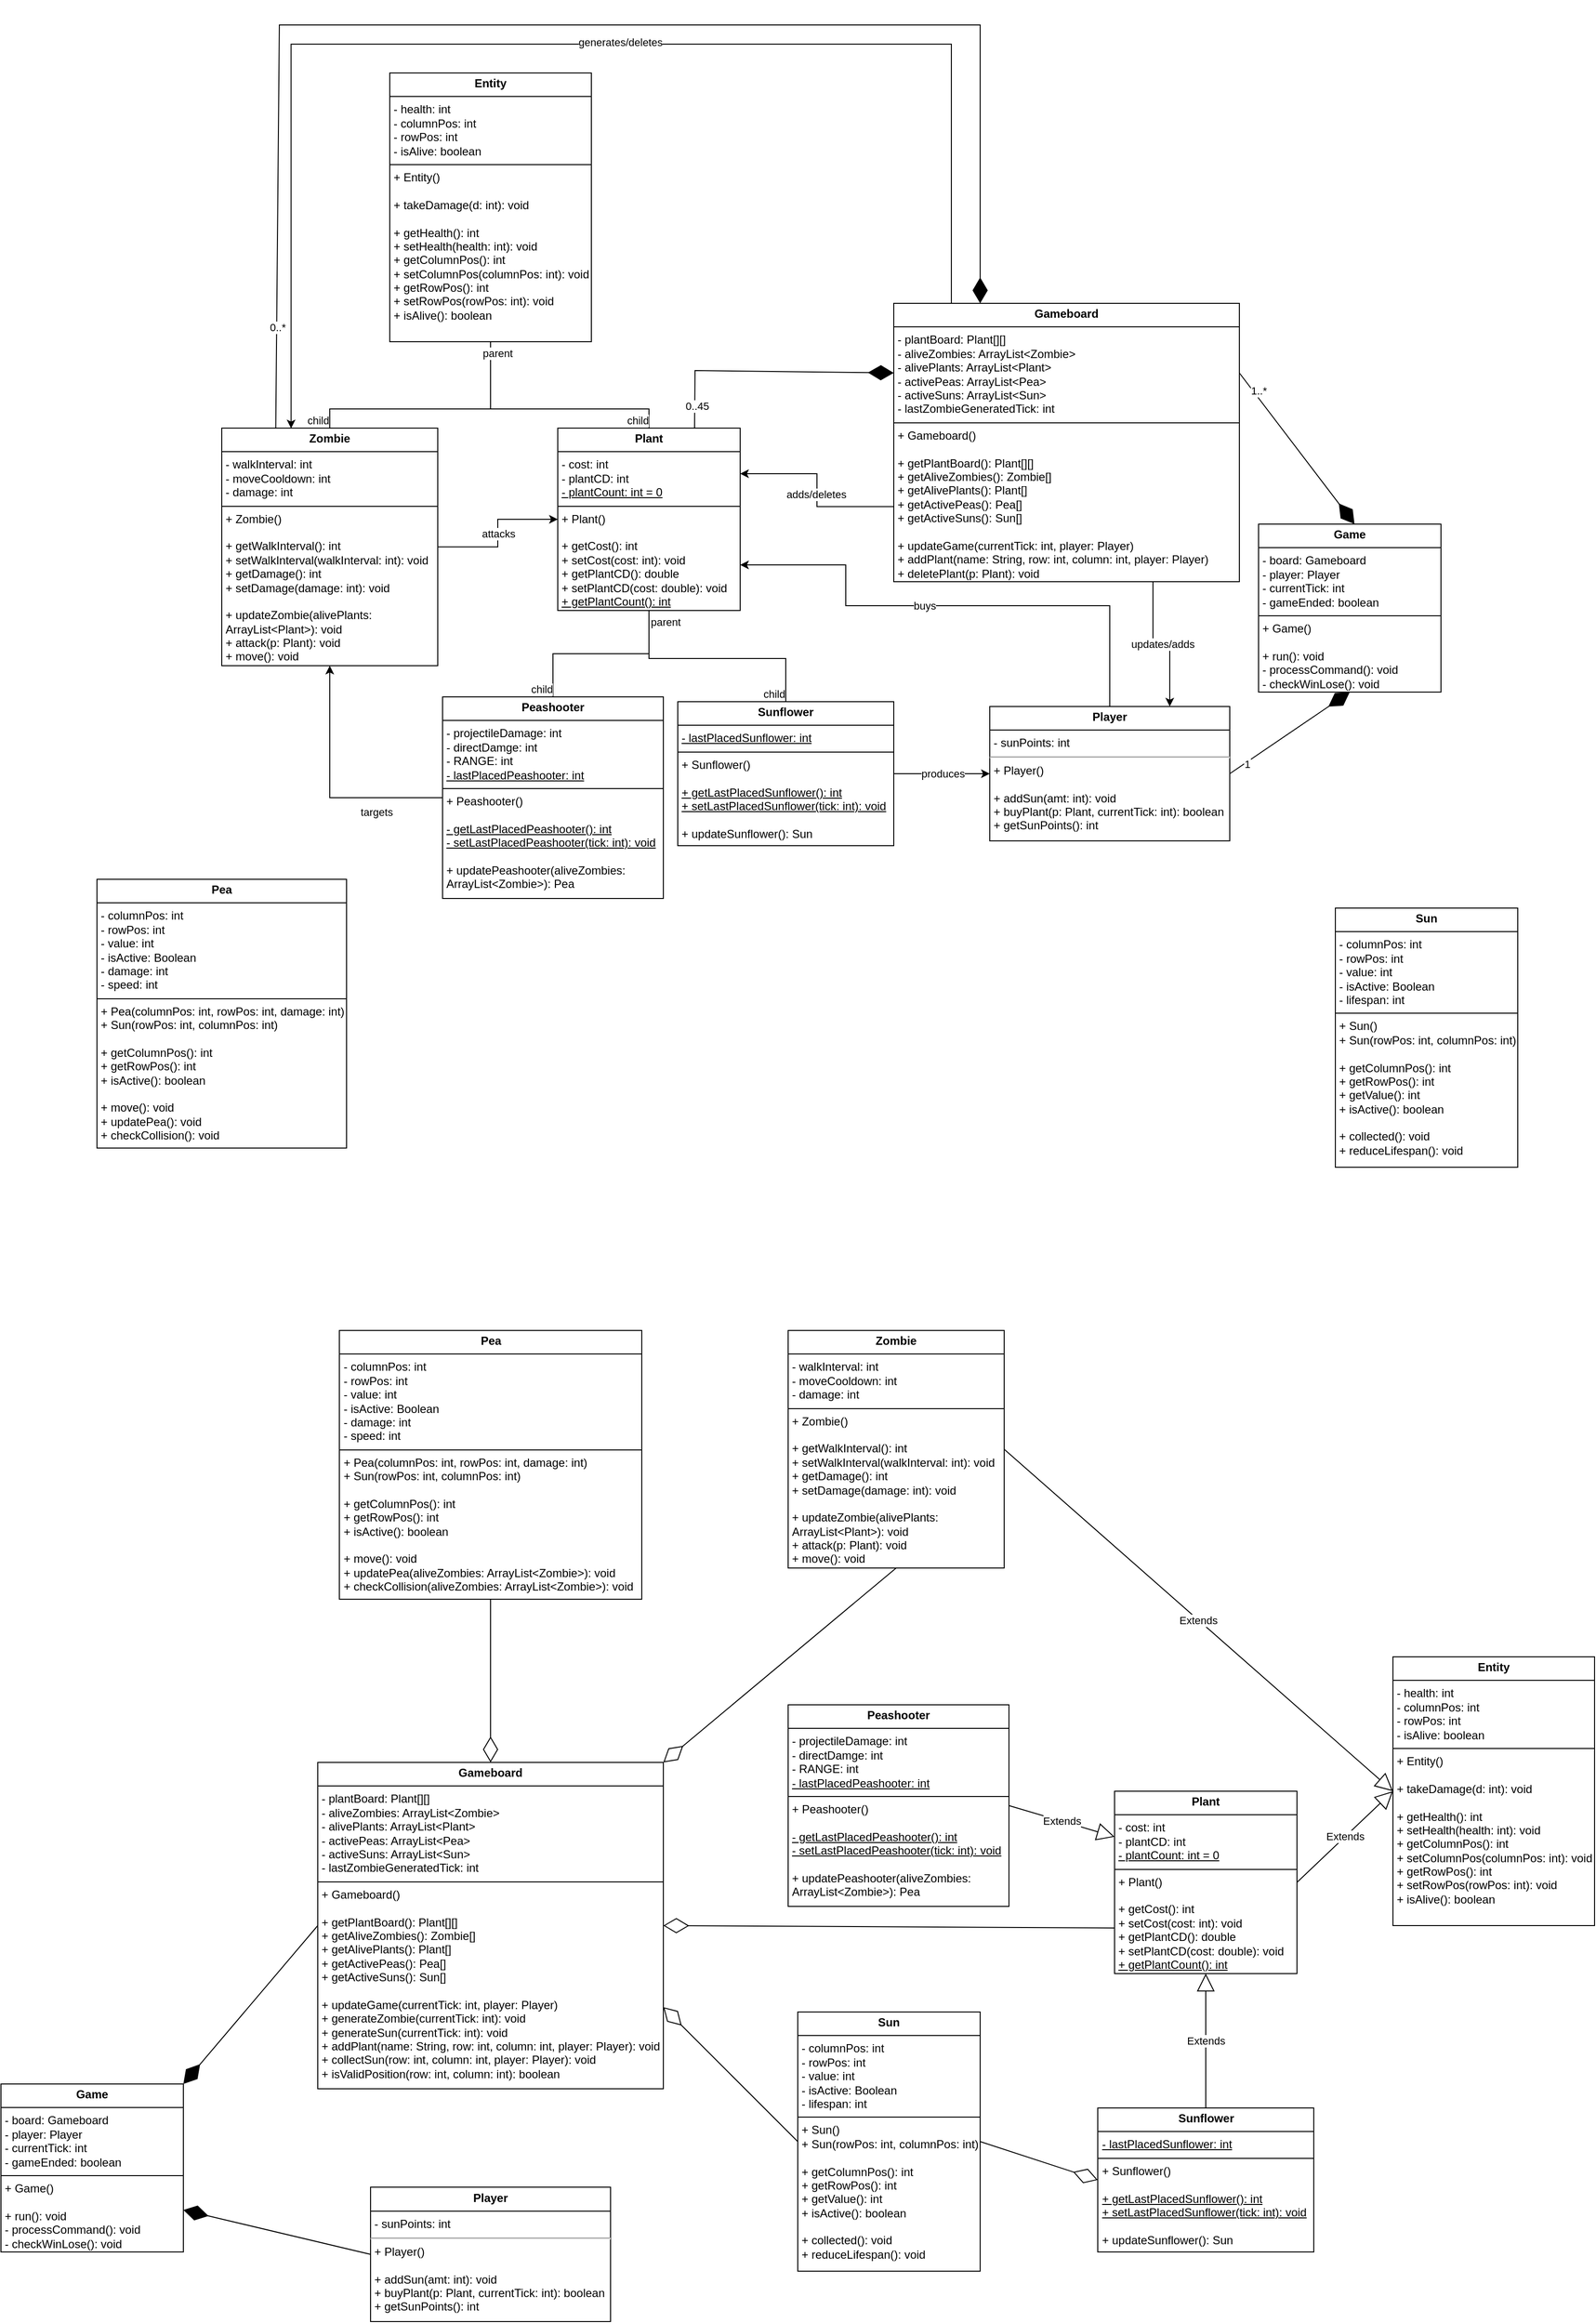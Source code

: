 <mxfile version="27.1.6">
  <diagram name="Page-1" id="AuNc6BZO7mdUp554OBDK">
    <mxGraphModel dx="2182" dy="1209" grid="1" gridSize="10" guides="1" tooltips="1" connect="1" arrows="1" fold="1" page="1" pageScale="1" pageWidth="850" pageHeight="1100" math="0" shadow="0">
      <root>
        <mxCell id="0" />
        <mxCell id="1" parent="0" />
        <mxCell id="_mTOTLMzt6c6n2JIkeBS-13" style="edgeStyle=orthogonalEdgeStyle;rounded=0;orthogonalLoop=1;jettySize=auto;html=1;" parent="1" source="D2L2RN3ftPsfoAhuBLj_-5" target="D2L2RN3ftPsfoAhuBLj_-6" edge="1">
          <mxGeometry relative="1" as="geometry" />
        </mxCell>
        <mxCell id="_mTOTLMzt6c6n2JIkeBS-14" value="attacks" style="edgeLabel;html=1;align=center;verticalAlign=middle;resizable=0;points=[];" parent="_mTOTLMzt6c6n2JIkeBS-13" vertex="1" connectable="0">
          <mxGeometry x="-0.001" relative="1" as="geometry">
            <mxPoint as="offset" />
          </mxGeometry>
        </mxCell>
        <mxCell id="D2L2RN3ftPsfoAhuBLj_-5" value="&lt;p style=&quot;margin:0px;margin-top:4px;text-align:center;&quot;&gt;&lt;b&gt;Zombie&lt;/b&gt;&lt;/p&gt;&lt;hr size=&quot;1&quot; style=&quot;border-style:solid;&quot;&gt;&lt;p style=&quot;margin:0px;margin-left:4px;&quot;&gt;- walkInterval: int&lt;/p&gt;&lt;p style=&quot;margin:0px;margin-left:4px;&quot;&gt;- moveCooldown: int&lt;/p&gt;&lt;p style=&quot;margin:0px;margin-left:4px;&quot;&gt;- damage: int&lt;/p&gt;&lt;hr size=&quot;1&quot; style=&quot;border-style:solid;&quot;&gt;&lt;p style=&quot;margin:0px;margin-left:4px;&quot;&gt;+ Zombie()&lt;/p&gt;&lt;p style=&quot;margin:0px;margin-left:4px;&quot;&gt;&lt;br&gt;&lt;/p&gt;&lt;p style=&quot;margin:0px;margin-left:4px;&quot;&gt;+ getWalkInterval(): int&lt;/p&gt;&lt;p style=&quot;margin:0px;margin-left:4px;&quot;&gt;+ setWalkInterval(walkInterval: int): void&lt;/p&gt;&lt;p style=&quot;margin: 0px 0px 0px 4px;&quot;&gt;+ getDamage(): int&lt;/p&gt;&lt;p style=&quot;margin: 0px 0px 0px 4px;&quot;&gt;+ setDamage(damage: int): void&lt;/p&gt;&lt;p style=&quot;margin: 0px 0px 0px 4px;&quot;&gt;&lt;br&gt;&lt;/p&gt;&lt;p style=&quot;margin: 0px 0px 0px 4px;&quot;&gt;+ updateZombie(alivePlants: ArrayList&amp;lt;Plant&amp;gt;): void&lt;/p&gt;&lt;p style=&quot;margin: 0px 0px 0px 4px;&quot;&gt;+ attack(p: Plant): void&lt;/p&gt;&lt;p style=&quot;margin: 0px 0px 0px 4px;&quot;&gt;+ move(): void&lt;/p&gt;" style="verticalAlign=top;align=left;overflow=fill;html=1;whiteSpace=wrap;" parent="1" vertex="1">
          <mxGeometry x="240" y="500" width="225" height="247.5" as="geometry" />
        </mxCell>
        <mxCell id="D2L2RN3ftPsfoAhuBLj_-6" value="&lt;p style=&quot;margin:0px;margin-top:4px;text-align:center;&quot;&gt;&lt;b&gt;Plant&lt;/b&gt;&lt;/p&gt;&lt;hr size=&quot;1&quot; style=&quot;border-style:solid;&quot;&gt;&lt;p style=&quot;margin:0px;margin-left:4px;&quot;&gt;- cost: int&lt;/p&gt;&lt;p style=&quot;margin:0px;margin-left:4px;&quot;&gt;- plantCD: int&lt;/p&gt;&lt;p style=&quot;margin:0px;margin-left:4px;&quot;&gt;&lt;u&gt;- plantCount: int = 0&lt;/u&gt;&lt;/p&gt;&lt;hr size=&quot;1&quot; style=&quot;border-style:solid;&quot;&gt;&lt;p style=&quot;margin:0px;margin-left:4px;&quot;&gt;+ Plant()&lt;/p&gt;&lt;p style=&quot;margin:0px;margin-left:4px;&quot;&gt;&lt;br&gt;&lt;/p&gt;&lt;p style=&quot;margin:0px;margin-left:4px;&quot;&gt;+ getCost(): int&lt;/p&gt;&lt;p style=&quot;margin:0px;margin-left:4px;&quot;&gt;+ setCost(cost: int): void&lt;/p&gt;&lt;p style=&quot;margin: 0px 0px 0px 4px;&quot;&gt;+ getPlantCD(): double&lt;/p&gt;&lt;p style=&quot;margin: 0px 0px 0px 4px;&quot;&gt;+ setPlantCD(cost: double): void&lt;/p&gt;&lt;p style=&quot;margin: 0px 0px 0px 4px;&quot;&gt;&lt;u&gt;+ getPlantCount(): int&lt;/u&gt;&lt;/p&gt;" style="verticalAlign=top;align=left;overflow=fill;html=1;whiteSpace=wrap;" parent="1" vertex="1">
          <mxGeometry x="590" y="500" width="190" height="190" as="geometry" />
        </mxCell>
        <mxCell id="_mTOTLMzt6c6n2JIkeBS-1" style="edgeStyle=orthogonalEdgeStyle;rounded=0;orthogonalLoop=1;jettySize=auto;html=1;" parent="1" source="D2L2RN3ftPsfoAhuBLj_-7" target="D2L2RN3ftPsfoAhuBLj_-12" edge="1">
          <mxGeometry relative="1" as="geometry" />
        </mxCell>
        <mxCell id="_mTOTLMzt6c6n2JIkeBS-2" value="produces" style="edgeLabel;html=1;align=center;verticalAlign=middle;resizable=0;points=[];" parent="_mTOTLMzt6c6n2JIkeBS-1" vertex="1" connectable="0">
          <mxGeometry x="0.008" y="2" relative="1" as="geometry">
            <mxPoint y="2" as="offset" />
          </mxGeometry>
        </mxCell>
        <mxCell id="D2L2RN3ftPsfoAhuBLj_-7" value="&lt;p style=&quot;margin:0px;margin-top:4px;text-align:center;&quot;&gt;&lt;b&gt;Sunflower&lt;/b&gt;&lt;/p&gt;&lt;hr size=&quot;1&quot; style=&quot;border-style:solid;&quot;&gt;&lt;p style=&quot;margin:0px;margin-left:4px;&quot;&gt;&lt;u style=&quot;background-color: transparent; color: light-dark(rgb(0, 0, 0), rgb(255, 255, 255));&quot;&gt;- lastPlacedSunflower: int&lt;/u&gt;&lt;/p&gt;&lt;hr size=&quot;1&quot; style=&quot;border-style:solid;&quot;&gt;&lt;p style=&quot;margin:0px;margin-left:4px;&quot;&gt;+ Sunflower()&lt;/p&gt;&lt;p style=&quot;margin:0px;margin-left:4px;&quot;&gt;&lt;br&gt;&lt;/p&gt;&lt;p style=&quot;margin:0px;margin-left:4px;&quot;&gt;&lt;u&gt;+ getLastPlacedSunflower(): int&lt;/u&gt;&lt;/p&gt;&lt;p style=&quot;margin:0px;margin-left:4px;&quot;&gt;&lt;u&gt;+ setLastPlacedSunflower(tick: int): void&lt;/u&gt;&lt;/p&gt;&lt;p style=&quot;margin:0px;margin-left:4px;&quot;&gt;&lt;br&gt;&lt;/p&gt;&lt;p style=&quot;margin:0px;margin-left:4px;&quot;&gt;+ updateSunflower(): Sun&lt;/p&gt;&lt;p style=&quot;margin:0px;margin-left:4px;&quot;&gt;&lt;br&gt;&lt;/p&gt;&lt;p style=&quot;margin:0px;margin-left:4px;&quot;&gt;&lt;br&gt;&lt;/p&gt;" style="verticalAlign=top;align=left;overflow=fill;html=1;whiteSpace=wrap;" parent="1" vertex="1">
          <mxGeometry x="715" y="785" width="225" height="150" as="geometry" />
        </mxCell>
        <mxCell id="D2L2RN3ftPsfoAhuBLj_-8" value="&lt;p style=&quot;margin:0px;margin-top:4px;text-align:center;&quot;&gt;&lt;b&gt;Entity&lt;/b&gt;&lt;/p&gt;&lt;hr size=&quot;1&quot; style=&quot;border-style:solid;&quot;&gt;&lt;p style=&quot;margin:0px;margin-left:4px;&quot;&gt;- health: int&lt;/p&gt;&lt;p style=&quot;margin:0px;margin-left:4px;&quot;&gt;- columnPos: int&lt;/p&gt;&lt;p style=&quot;margin:0px;margin-left:4px;&quot;&gt;- rowPos: int&lt;/p&gt;&lt;p style=&quot;margin:0px;margin-left:4px;&quot;&gt;- isAlive: boolean&lt;/p&gt;&lt;hr size=&quot;1&quot; style=&quot;border-style:solid;&quot;&gt;&lt;p style=&quot;margin:0px;margin-left:4px;&quot;&gt;+ Entity()&lt;/p&gt;&lt;p style=&quot;margin:0px;margin-left:4px;&quot;&gt;&lt;br&gt;&lt;/p&gt;&lt;p style=&quot;margin:0px;margin-left:4px;&quot;&gt;+ takeDamage(d: int): void&lt;/p&gt;&lt;p style=&quot;margin:0px;margin-left:4px;&quot;&gt;&lt;br&gt;&lt;/p&gt;&lt;p style=&quot;margin:0px;margin-left:4px;&quot;&gt;+ getHealth(): int&lt;/p&gt;&lt;p style=&quot;margin:0px;margin-left:4px;&quot;&gt;+ setHealth(health: int): void&lt;/p&gt;&lt;p style=&quot;margin: 0px 0px 0px 4px;&quot;&gt;+ getColumnPos(): int&lt;/p&gt;&lt;p style=&quot;margin: 0px 0px 0px 4px;&quot;&gt;+ setColumnPos(columnPos: int): void&lt;/p&gt;&lt;p style=&quot;margin: 0px 0px 0px 4px;&quot;&gt;+ getRowPos(): int&lt;/p&gt;&lt;p style=&quot;margin: 0px 0px 0px 4px;&quot;&gt;+ setRowPos(rowPos: int): void&lt;/p&gt;&lt;p style=&quot;margin: 0px 0px 0px 4px;&quot;&gt;+ isAlive(): boolean&lt;/p&gt;" style="verticalAlign=top;align=left;overflow=fill;html=1;whiteSpace=wrap;" parent="1" vertex="1">
          <mxGeometry x="415" y="130" width="210" height="280" as="geometry" />
        </mxCell>
        <mxCell id="D2L2RN3ftPsfoAhuBLj_-9" style="edgeStyle=orthogonalEdgeStyle;rounded=0;orthogonalLoop=1;jettySize=auto;html=1;entryX=0.5;entryY=1;entryDx=0;entryDy=0;" parent="1" source="D2L2RN3ftPsfoAhuBLj_-11" target="D2L2RN3ftPsfoAhuBLj_-5" edge="1">
          <mxGeometry relative="1" as="geometry">
            <mxPoint x="368" y="680" as="targetPoint" />
          </mxGeometry>
        </mxCell>
        <mxCell id="D2L2RN3ftPsfoAhuBLj_-10" value="targets" style="edgeLabel;html=1;align=center;verticalAlign=middle;resizable=0;points=[];" parent="D2L2RN3ftPsfoAhuBLj_-9" connectable="0" vertex="1">
          <mxGeometry x="-0.031" y="-1" relative="1" as="geometry">
            <mxPoint x="47" y="21" as="offset" />
          </mxGeometry>
        </mxCell>
        <mxCell id="D2L2RN3ftPsfoAhuBLj_-11" value="&lt;p style=&quot;margin:0px;margin-top:4px;text-align:center;&quot;&gt;&lt;b&gt;Peashooter&lt;/b&gt;&lt;/p&gt;&lt;hr size=&quot;1&quot; style=&quot;border-style:solid;&quot;&gt;&lt;p style=&quot;margin:0px;margin-left:4px;&quot;&gt;&lt;span style=&quot;background-color: transparent; color: light-dark(rgb(0, 0, 0), rgb(255, 255, 255));&quot;&gt;- projectileDamage: int&lt;/span&gt;&lt;/p&gt;&lt;p style=&quot;margin:0px;margin-left:4px;&quot;&gt;- directDamge: int&lt;/p&gt;&lt;p style=&quot;margin:0px;margin-left:4px;&quot;&gt;- RANGE: int&lt;/p&gt;&lt;p style=&quot;margin:0px;margin-left:4px;&quot;&gt;&lt;u&gt;- lastPlacedPeashooter: int&lt;/u&gt;&lt;/p&gt;&lt;hr size=&quot;1&quot; style=&quot;border-style:solid;&quot;&gt;&lt;p style=&quot;margin:0px;margin-left:4px;&quot;&gt;+ Peashooter()&lt;/p&gt;&lt;p style=&quot;margin:0px;margin-left:4px;&quot;&gt;&lt;br&gt;&lt;/p&gt;&lt;p style=&quot;margin: 0px 0px 0px 4px;&quot;&gt;&lt;span style=&quot;background-color: transparent; color: light-dark(rgb(0, 0, 0), rgb(255, 255, 255));&quot;&gt;&lt;u&gt;- getLastPlacedPeashooter(): int&lt;/u&gt;&lt;/span&gt;&lt;/p&gt;&lt;p style=&quot;margin: 0px 0px 0px 4px;&quot;&gt;&lt;u&gt;- setLastPlacedPeashooter(tick: int): void&lt;/u&gt;&lt;span style=&quot;background-color: transparent; color: light-dark(rgb(0, 0, 0), rgb(255, 255, 255));&quot;&gt;&lt;br&gt;&lt;/span&gt;&lt;/p&gt;&lt;p style=&quot;margin: 0px 0px 0px 4px;&quot;&gt;&lt;span style=&quot;background-color: transparent; color: light-dark(rgb(0, 0, 0), rgb(255, 255, 255));&quot;&gt;&lt;br&gt;&lt;/span&gt;&lt;/p&gt;&lt;p style=&quot;margin: 0px 0px 0px 4px;&quot;&gt;+ updatePeashooter(aliveZombies: ArrayList&amp;lt;Zombie&amp;gt;): Pea&lt;/p&gt;" style="verticalAlign=top;align=left;overflow=fill;html=1;whiteSpace=wrap;" parent="1" vertex="1">
          <mxGeometry x="470" y="780" width="230" height="210" as="geometry" />
        </mxCell>
        <mxCell id="_mTOTLMzt6c6n2JIkeBS-5" style="edgeStyle=orthogonalEdgeStyle;rounded=0;orthogonalLoop=1;jettySize=auto;html=1;entryX=1;entryY=0.75;entryDx=0;entryDy=0;exitX=0.5;exitY=0;exitDx=0;exitDy=0;" parent="1" source="D2L2RN3ftPsfoAhuBLj_-12" target="D2L2RN3ftPsfoAhuBLj_-6" edge="1">
          <mxGeometry relative="1" as="geometry">
            <mxPoint x="810" y="640" as="targetPoint" />
            <Array as="points">
              <mxPoint x="1165" y="685" />
              <mxPoint x="890" y="685" />
              <mxPoint x="890" y="642" />
            </Array>
          </mxGeometry>
        </mxCell>
        <mxCell id="_mTOTLMzt6c6n2JIkeBS-6" value="buys" style="edgeLabel;html=1;align=center;verticalAlign=middle;resizable=0;points=[];" parent="_mTOTLMzt6c6n2JIkeBS-5" vertex="1" connectable="0">
          <mxGeometry x="-0.152" y="-5" relative="1" as="geometry">
            <mxPoint x="-72" y="5" as="offset" />
          </mxGeometry>
        </mxCell>
        <mxCell id="D2L2RN3ftPsfoAhuBLj_-12" value="&lt;p style=&quot;margin:0px;margin-top:4px;text-align:center;&quot;&gt;&lt;b&gt;Player&lt;/b&gt;&lt;/p&gt;&lt;hr size=&quot;1&quot; style=&quot;border-style:solid;&quot;&gt;&lt;p style=&quot;margin:0px;margin-left:4px;&quot;&gt;&lt;span style=&quot;background-color: transparent; color: light-dark(rgb(0, 0, 0), rgb(255, 255, 255));&quot;&gt;- sunPoints: int&lt;/span&gt;&lt;/p&gt;&lt;hr&gt;&lt;p style=&quot;margin:0px;margin-left:4px;&quot;&gt;+ Player()&lt;/p&gt;&lt;p style=&quot;margin:0px;margin-left:4px;&quot;&gt;&lt;br&gt;&lt;/p&gt;&lt;p style=&quot;margin:0px;margin-left:4px;&quot;&gt;+ addSun(amt: int): void&lt;/p&gt;&lt;p style=&quot;margin:0px;margin-left:4px;&quot;&gt;+ buyPlant(p: Plant, currentTick: int): boolean&lt;/p&gt;&lt;p style=&quot;margin:0px;margin-left:4px;&quot;&gt;+ getSunPoints(): int&lt;/p&gt;&lt;p style=&quot;margin:0px;margin-left:4px;&quot;&gt;&lt;br&gt;&lt;/p&gt;" style="verticalAlign=top;align=left;overflow=fill;html=1;whiteSpace=wrap;" parent="1" vertex="1">
          <mxGeometry x="1040" y="790" width="250" height="140" as="geometry" />
        </mxCell>
        <mxCell id="D2L2RN3ftPsfoAhuBLj_-13" value="" style="endArrow=none;html=1;edgeStyle=orthogonalEdgeStyle;rounded=0;exitX=0.5;exitY=1;exitDx=0;exitDy=0;entryX=0.5;entryY=0;entryDx=0;entryDy=0;" parent="1" source="D2L2RN3ftPsfoAhuBLj_-8" target="D2L2RN3ftPsfoAhuBLj_-6" edge="1">
          <mxGeometry relative="1" as="geometry">
            <mxPoint x="555" y="484.5" as="sourcePoint" />
            <mxPoint x="715" y="484.5" as="targetPoint" />
            <Array as="points">
              <mxPoint x="520" y="480" />
              <mxPoint x="685" y="480" />
            </Array>
          </mxGeometry>
        </mxCell>
        <mxCell id="D2L2RN3ftPsfoAhuBLj_-15" value="child" style="edgeLabel;resizable=0;html=1;align=right;verticalAlign=bottom;" parent="D2L2RN3ftPsfoAhuBLj_-13" connectable="0" vertex="1">
          <mxGeometry x="1" relative="1" as="geometry" />
        </mxCell>
        <mxCell id="D2L2RN3ftPsfoAhuBLj_-16" value="" style="endArrow=none;html=1;edgeStyle=orthogonalEdgeStyle;rounded=0;exitX=0.5;exitY=1;exitDx=0;exitDy=0;entryX=0.5;entryY=0;entryDx=0;entryDy=0;" parent="1" source="D2L2RN3ftPsfoAhuBLj_-8" target="D2L2RN3ftPsfoAhuBLj_-5" edge="1">
          <mxGeometry relative="1" as="geometry">
            <mxPoint x="520" y="470" as="sourcePoint" />
            <mxPoint x="683" y="560" as="targetPoint" />
            <Array as="points">
              <mxPoint x="520" y="480" />
              <mxPoint x="352" y="480" />
            </Array>
          </mxGeometry>
        </mxCell>
        <mxCell id="D2L2RN3ftPsfoAhuBLj_-17" value="parent" style="edgeLabel;resizable=0;html=1;align=left;verticalAlign=bottom;" parent="D2L2RN3ftPsfoAhuBLj_-16" connectable="0" vertex="1">
          <mxGeometry x="-1" relative="1" as="geometry">
            <mxPoint x="-10" y="20" as="offset" />
          </mxGeometry>
        </mxCell>
        <mxCell id="D2L2RN3ftPsfoAhuBLj_-18" value="child" style="edgeLabel;resizable=0;html=1;align=right;verticalAlign=bottom;" parent="D2L2RN3ftPsfoAhuBLj_-16" connectable="0" vertex="1">
          <mxGeometry x="1" relative="1" as="geometry" />
        </mxCell>
        <mxCell id="D2L2RN3ftPsfoAhuBLj_-19" value="" style="endArrow=none;html=1;edgeStyle=orthogonalEdgeStyle;rounded=0;exitX=0.5;exitY=1;exitDx=0;exitDy=0;entryX=0.5;entryY=0;entryDx=0;entryDy=0;" parent="1" source="D2L2RN3ftPsfoAhuBLj_-6" target="D2L2RN3ftPsfoAhuBLj_-11" edge="1">
          <mxGeometry relative="1" as="geometry">
            <mxPoint x="652" y="660" as="sourcePoint" />
            <mxPoint x="510" y="750" as="targetPoint" />
          </mxGeometry>
        </mxCell>
        <mxCell id="D2L2RN3ftPsfoAhuBLj_-20" value="parent" style="edgeLabel;resizable=0;html=1;align=left;verticalAlign=bottom;" parent="D2L2RN3ftPsfoAhuBLj_-19" connectable="0" vertex="1">
          <mxGeometry x="-1" relative="1" as="geometry">
            <mxPoint y="20" as="offset" />
          </mxGeometry>
        </mxCell>
        <mxCell id="D2L2RN3ftPsfoAhuBLj_-21" value="child" style="edgeLabel;resizable=0;html=1;align=right;verticalAlign=bottom;" parent="D2L2RN3ftPsfoAhuBLj_-19" connectable="0" vertex="1">
          <mxGeometry x="1" relative="1" as="geometry" />
        </mxCell>
        <mxCell id="D2L2RN3ftPsfoAhuBLj_-22" value="" style="endArrow=none;html=1;edgeStyle=orthogonalEdgeStyle;rounded=0;exitX=0.5;exitY=1;exitDx=0;exitDy=0;entryX=0.5;entryY=0;entryDx=0;entryDy=0;" parent="1" source="D2L2RN3ftPsfoAhuBLj_-6" target="D2L2RN3ftPsfoAhuBLj_-7" edge="1">
          <mxGeometry relative="1" as="geometry">
            <mxPoint x="683" y="670" as="sourcePoint" />
            <mxPoint x="563" y="720" as="targetPoint" />
            <Array as="points">
              <mxPoint x="685" y="740" />
              <mxPoint x="828" y="740" />
            </Array>
          </mxGeometry>
        </mxCell>
        <mxCell id="D2L2RN3ftPsfoAhuBLj_-24" value="child" style="edgeLabel;resizable=0;html=1;align=right;verticalAlign=bottom;" parent="D2L2RN3ftPsfoAhuBLj_-22" connectable="0" vertex="1">
          <mxGeometry x="1" relative="1" as="geometry" />
        </mxCell>
        <mxCell id="skNhSacbo6ENuIaF4UDm-2" style="edgeStyle=orthogonalEdgeStyle;rounded=0;orthogonalLoop=1;jettySize=auto;html=1;entryX=1;entryY=0.25;entryDx=0;entryDy=0;exitX=-0.001;exitY=0.73;exitDx=0;exitDy=0;exitPerimeter=0;" parent="1" source="D2L2RN3ftPsfoAhuBLj_-25" target="D2L2RN3ftPsfoAhuBLj_-6" edge="1">
          <mxGeometry relative="1" as="geometry">
            <mxPoint x="930" y="575" as="sourcePoint" />
          </mxGeometry>
        </mxCell>
        <mxCell id="skNhSacbo6ENuIaF4UDm-3" value="adds/deletes" style="edgeLabel;html=1;align=center;verticalAlign=middle;resizable=0;points=[];" parent="skNhSacbo6ENuIaF4UDm-2" vertex="1" connectable="0">
          <mxGeometry x="-0.043" y="1" relative="1" as="geometry">
            <mxPoint as="offset" />
          </mxGeometry>
        </mxCell>
        <mxCell id="67kjNoRLo6HZqBZF6Wo0-3" style="edgeStyle=orthogonalEdgeStyle;rounded=0;orthogonalLoop=1;jettySize=auto;html=1;exitX=0.75;exitY=1;exitDx=0;exitDy=0;entryX=0.75;entryY=0;entryDx=0;entryDy=0;" edge="1" parent="1" source="D2L2RN3ftPsfoAhuBLj_-25" target="D2L2RN3ftPsfoAhuBLj_-12">
          <mxGeometry relative="1" as="geometry" />
        </mxCell>
        <mxCell id="67kjNoRLo6HZqBZF6Wo0-9" value="updates/adds" style="edgeLabel;html=1;align=center;verticalAlign=middle;resizable=0;points=[];" vertex="1" connectable="0" parent="67kjNoRLo6HZqBZF6Wo0-3">
          <mxGeometry x="-0.038" y="1" relative="1" as="geometry">
            <mxPoint x="4" y="1" as="offset" />
          </mxGeometry>
        </mxCell>
        <mxCell id="D2L2RN3ftPsfoAhuBLj_-25" value="&lt;p style=&quot;margin:0px;margin-top:4px;text-align:center;&quot;&gt;&lt;b&gt;Gameboard&lt;/b&gt;&lt;/p&gt;&lt;hr size=&quot;1&quot; style=&quot;border-style:solid;&quot;&gt;&lt;p style=&quot;margin:0px;margin-left:4px;&quot;&gt;&lt;span style=&quot;background-color: transparent; color: light-dark(rgb(0, 0, 0), rgb(255, 255, 255));&quot;&gt;- plantBoard: Plant[][]&lt;/span&gt;&lt;/p&gt;&lt;p style=&quot;margin:0px;margin-left:4px;&quot;&gt;- aliveZombies: ArrayList&amp;lt;Zombie&amp;gt;&lt;/p&gt;&lt;p style=&quot;margin:0px;margin-left:4px;&quot;&gt;- alivePlants: ArrayList&amp;lt;Plant&amp;gt;&lt;/p&gt;&lt;p style=&quot;margin:0px;margin-left:4px;&quot;&gt;- activePeas: ArrayList&amp;lt;Pea&amp;gt;&lt;/p&gt;&lt;p style=&quot;margin:0px;margin-left:4px;&quot;&gt;- activeSuns: ArrayList&amp;lt;Sun&amp;gt;&lt;/p&gt;&lt;p style=&quot;margin:0px;margin-left:4px;&quot;&gt;- lastZombieGeneratedTick: int&lt;/p&gt;&lt;hr size=&quot;1&quot; style=&quot;border-style:solid;&quot;&gt;&lt;p style=&quot;margin:0px;margin-left:4px;&quot;&gt;+ Gameboard()&lt;/p&gt;&lt;p style=&quot;margin:0px;margin-left:4px;&quot;&gt;&lt;br&gt;&lt;/p&gt;&lt;p style=&quot;margin:0px;margin-left:4px;&quot;&gt;+ getPlantBoard(): Plant[][]&lt;/p&gt;&lt;p style=&quot;margin:0px;margin-left:4px;&quot;&gt;+ getAliveZombies(): Zombie[]&lt;/p&gt;&lt;p style=&quot;margin:0px;margin-left:4px;&quot;&gt;+ getAlivePlants(): Plant[]&lt;/p&gt;&lt;p style=&quot;margin:0px;margin-left:4px;&quot;&gt;+ getActivePeas(): Pea[]&lt;/p&gt;&lt;p style=&quot;margin:0px;margin-left:4px;&quot;&gt;+ getActiveSuns(): Sun[]&lt;/p&gt;&lt;p style=&quot;margin:0px;margin-left:4px;&quot;&gt;&lt;br&gt;&lt;/p&gt;&lt;p style=&quot;margin:0px;margin-left:4px;&quot;&gt;&lt;span style=&quot;white-space-collapse: preserve;&quot;&gt;+ updateGame(currentTick: int, player: Player)&lt;/span&gt;&lt;/p&gt;&lt;p style=&quot;margin:0px;margin-left:4px;&quot;&gt;&lt;span style=&quot;white-space-collapse: preserve;&quot; class=&quot;x3jgonx&quot;&gt;+ addPlant(name: String, row: int, column: int, player: Player)&lt;/span&gt;&lt;/p&gt;&lt;p style=&quot;margin:0px;margin-left:4px;&quot;&gt;&lt;span style=&quot;white-space-collapse: preserve;&quot; class=&quot;x3jgonx&quot;&gt;+ deletePlant(p: Plant): void&lt;/span&gt;&lt;/p&gt;&lt;p style=&quot;margin:0px;margin-left:4px;&quot;&gt;&lt;span style=&quot;white-space-collapse: preserve;&quot; class=&quot;x3jgonx&quot;&gt;+ isValidPosition(row: int, column: int): boolean&lt;/span&gt;&lt;/p&gt;&lt;p style=&quot;margin:0px;margin-left:4px;&quot;&gt;+ generateZombie(currentTick: int): void&lt;/p&gt;&lt;p style=&quot;margin:0px;margin-left:4px;&quot;&gt;+ deleteZombie(z: Zombie): void&lt;/p&gt;" style="verticalAlign=top;align=left;overflow=fill;html=1;whiteSpace=wrap;" parent="1" vertex="1">
          <mxGeometry x="940" y="370" width="360" height="290" as="geometry" />
        </mxCell>
        <mxCell id="_mTOTLMzt6c6n2JIkeBS-7" value="" style="endArrow=diamondThin;endFill=1;endSize=24;html=1;rounded=0;exitX=0.75;exitY=0;exitDx=0;exitDy=0;entryX=0;entryY=0.25;entryDx=0;entryDy=0;" parent="1" source="D2L2RN3ftPsfoAhuBLj_-6" target="D2L2RN3ftPsfoAhuBLj_-25" edge="1">
          <mxGeometry width="160" relative="1" as="geometry">
            <mxPoint x="750" y="470" as="sourcePoint" />
            <mxPoint x="910" y="470" as="targetPoint" />
            <Array as="points">
              <mxPoint x="733" y="440" />
            </Array>
          </mxGeometry>
        </mxCell>
        <mxCell id="_mTOTLMzt6c6n2JIkeBS-8" value="0..45" style="edgeLabel;html=1;align=center;verticalAlign=middle;resizable=0;points=[];" parent="_mTOTLMzt6c6n2JIkeBS-7" vertex="1" connectable="0">
          <mxGeometry x="-0.823" y="-2" relative="1" as="geometry">
            <mxPoint as="offset" />
          </mxGeometry>
        </mxCell>
        <mxCell id="_mTOTLMzt6c6n2JIkeBS-9" value="" style="endArrow=diamondThin;endFill=1;endSize=24;html=1;rounded=0;exitX=0.25;exitY=0;exitDx=0;exitDy=0;entryX=0.25;entryY=0;entryDx=0;entryDy=0;" parent="1" source="D2L2RN3ftPsfoAhuBLj_-5" target="D2L2RN3ftPsfoAhuBLj_-25" edge="1">
          <mxGeometry width="160" relative="1" as="geometry">
            <mxPoint x="310" y="515" as="sourcePoint" />
            <mxPoint x="525" y="428" as="targetPoint" />
            <Array as="points">
              <mxPoint x="300" y="80" />
              <mxPoint x="1030" y="80" />
            </Array>
          </mxGeometry>
        </mxCell>
        <mxCell id="_mTOTLMzt6c6n2JIkeBS-10" value="0..*" style="edgeLabel;html=1;align=center;verticalAlign=middle;resizable=0;points=[];" parent="_mTOTLMzt6c6n2JIkeBS-9" vertex="1" connectable="0">
          <mxGeometry x="-0.823" y="-2" relative="1" as="geometry">
            <mxPoint x="-2" y="22" as="offset" />
          </mxGeometry>
        </mxCell>
        <mxCell id="skNhSacbo6ENuIaF4UDm-4" style="edgeStyle=orthogonalEdgeStyle;rounded=0;orthogonalLoop=1;jettySize=auto;html=1;entryX=0.321;entryY=0.001;entryDx=0;entryDy=0;entryPerimeter=0;" parent="1" target="D2L2RN3ftPsfoAhuBLj_-5" edge="1">
          <mxGeometry relative="1" as="geometry">
            <mxPoint x="1000" y="370" as="sourcePoint" />
            <Array as="points">
              <mxPoint x="1000" y="370" />
              <mxPoint x="1000" y="100" />
              <mxPoint x="312" y="100" />
            </Array>
          </mxGeometry>
        </mxCell>
        <mxCell id="skNhSacbo6ENuIaF4UDm-5" value="generates/deletes" style="edgeLabel;html=1;align=center;verticalAlign=middle;resizable=0;points=[];" parent="skNhSacbo6ENuIaF4UDm-4" vertex="1" connectable="0">
          <mxGeometry x="-0.094" y="-2" relative="1" as="geometry">
            <mxPoint as="offset" />
          </mxGeometry>
        </mxCell>
        <mxCell id="67kjNoRLo6HZqBZF6Wo0-1" value="&lt;p style=&quot;margin:0px;margin-top:4px;text-align:center;&quot;&gt;&lt;b&gt;Sun&lt;/b&gt;&lt;/p&gt;&lt;hr size=&quot;1&quot; style=&quot;border-style:solid;&quot;&gt;&lt;p style=&quot;margin:0px;margin-left:4px;&quot;&gt;- columnPos: int&lt;/p&gt;&lt;p style=&quot;margin:0px;margin-left:4px;&quot;&gt;- rowPos: int&lt;/p&gt;&lt;p style=&quot;margin:0px;margin-left:4px;&quot;&gt;- value: int&lt;/p&gt;&lt;p style=&quot;margin:0px;margin-left:4px;&quot;&gt;- isActive: Boolean&lt;/p&gt;&lt;p style=&quot;margin:0px;margin-left:4px;&quot;&gt;- lifespan: int&lt;/p&gt;&lt;hr size=&quot;1&quot; style=&quot;border-style:solid;&quot;&gt;&lt;p style=&quot;margin:0px;margin-left:4px;&quot;&gt;+ Sun()&lt;/p&gt;&lt;p style=&quot;margin:0px;margin-left:4px;&quot;&gt;+ Sun(rowPos: int, columnPos: int)&lt;/p&gt;&lt;p style=&quot;margin:0px;margin-left:4px;&quot;&gt;&lt;br&gt;&lt;/p&gt;&lt;p style=&quot;margin:0px;margin-left:4px;&quot;&gt;+ getColumnPos(): int&lt;/p&gt;&lt;p style=&quot;margin:0px;margin-left:4px;&quot;&gt;+ getRowPos(): int&lt;/p&gt;&lt;p style=&quot;margin:0px;margin-left:4px;&quot;&gt;+ getValue(): int&lt;/p&gt;&lt;p style=&quot;margin:0px;margin-left:4px;&quot;&gt;+ isActive(): boolean&lt;/p&gt;&lt;p style=&quot;margin:0px;margin-left:4px;&quot;&gt;&lt;br&gt;&lt;/p&gt;&lt;p style=&quot;margin:0px;margin-left:4px;&quot;&gt;+ collected(): void&lt;/p&gt;&lt;p style=&quot;margin:0px;margin-left:4px;&quot;&gt;+ reduceLifespan(): void&lt;/p&gt;" style="verticalAlign=top;align=left;overflow=fill;html=1;whiteSpace=wrap;" vertex="1" parent="1">
          <mxGeometry x="1400" y="1000" width="190" height="270" as="geometry" />
        </mxCell>
        <mxCell id="67kjNoRLo6HZqBZF6Wo0-2" value="&lt;p style=&quot;margin:0px;margin-top:4px;text-align:center;&quot;&gt;&lt;b&gt;Pea&lt;/b&gt;&lt;/p&gt;&lt;hr size=&quot;1&quot; style=&quot;border-style:solid;&quot;&gt;&lt;p style=&quot;margin:0px;margin-left:4px;&quot;&gt;- columnPos: int&lt;/p&gt;&lt;p style=&quot;margin:0px;margin-left:4px;&quot;&gt;- rowPos: int&lt;/p&gt;&lt;p style=&quot;margin:0px;margin-left:4px;&quot;&gt;- value: int&lt;/p&gt;&lt;p style=&quot;margin:0px;margin-left:4px;&quot;&gt;- isActive: Boolean&lt;/p&gt;&lt;p style=&quot;margin:0px;margin-left:4px;&quot;&gt;- damage: int&lt;/p&gt;&lt;p style=&quot;margin:0px;margin-left:4px;&quot;&gt;- speed: int&lt;/p&gt;&lt;hr size=&quot;1&quot; style=&quot;border-style:solid;&quot;&gt;&lt;p style=&quot;margin:0px;margin-left:4px;&quot;&gt;+ Pea(columnPos: int, rowPos: int, damage: int)&lt;/p&gt;&lt;p style=&quot;margin:0px;margin-left:4px;&quot;&gt;+ Sun(rowPos: int, columnPos: int)&lt;/p&gt;&lt;p style=&quot;margin:0px;margin-left:4px;&quot;&gt;&lt;br&gt;&lt;/p&gt;&lt;p style=&quot;margin:0px;margin-left:4px;&quot;&gt;+ getColumnPos(): int&lt;/p&gt;&lt;p style=&quot;margin:0px;margin-left:4px;&quot;&gt;+ getRowPos(): int&lt;/p&gt;&lt;p style=&quot;margin:0px;margin-left:4px;&quot;&gt;+ isActive(): boolean&lt;/p&gt;&lt;p style=&quot;margin:0px;margin-left:4px;&quot;&gt;&lt;br&gt;&lt;/p&gt;&lt;p style=&quot;margin:0px;margin-left:4px;&quot;&gt;+ move(): void&lt;/p&gt;&lt;p style=&quot;margin:0px;margin-left:4px;&quot;&gt;+ updatePea(): void&lt;/p&gt;&lt;p style=&quot;margin:0px;margin-left:4px;&quot;&gt;+ checkCollision(): void&lt;/p&gt;" style="verticalAlign=top;align=left;overflow=fill;html=1;whiteSpace=wrap;" vertex="1" parent="1">
          <mxGeometry x="110" y="970" width="260" height="280" as="geometry" />
        </mxCell>
        <mxCell id="67kjNoRLo6HZqBZF6Wo0-4" value="&lt;p style=&quot;margin:0px;margin-top:4px;text-align:center;&quot;&gt;&lt;b&gt;Game&lt;/b&gt;&lt;/p&gt;&lt;hr size=&quot;1&quot; style=&quot;border-style:solid;&quot;&gt;&lt;p style=&quot;margin:0px;margin-left:4px;&quot;&gt;- board: Gameboard&lt;/p&gt;&lt;p style=&quot;margin:0px;margin-left:4px;&quot;&gt;- player: Player&lt;br&gt;&lt;/p&gt;&lt;p style=&quot;margin:0px;margin-left:4px;&quot;&gt;- currentTick: int&lt;/p&gt;&lt;p style=&quot;margin:0px;margin-left:4px;&quot;&gt;- gameEnded: boolean&lt;/p&gt;&lt;hr size=&quot;1&quot; style=&quot;border-style:solid;&quot;&gt;&lt;p style=&quot;margin:0px;margin-left:4px;&quot;&gt;+ Game()&lt;/p&gt;&lt;p style=&quot;margin:0px;margin-left:4px;&quot;&gt;&lt;br&gt;&lt;/p&gt;&lt;p style=&quot;margin:0px;margin-left:4px;&quot;&gt;+ run(): void&lt;/p&gt;&lt;p style=&quot;margin:0px;margin-left:4px;&quot;&gt;- processCommand(): void&lt;/p&gt;&lt;p style=&quot;margin:0px;margin-left:4px;&quot;&gt;- checkWinLose(): void&lt;/p&gt;" style="verticalAlign=top;align=left;overflow=fill;html=1;whiteSpace=wrap;" vertex="1" parent="1">
          <mxGeometry x="1320" y="600" width="190" height="175" as="geometry" />
        </mxCell>
        <mxCell id="67kjNoRLo6HZqBZF6Wo0-5" value="" style="endArrow=diamondThin;endFill=1;endSize=24;html=1;rounded=0;exitX=1;exitY=0.25;exitDx=0;exitDy=0;entryX=0.526;entryY=0;entryDx=0;entryDy=0;entryPerimeter=0;" edge="1" parent="1" source="D2L2RN3ftPsfoAhuBLj_-25" target="67kjNoRLo6HZqBZF6Wo0-4">
          <mxGeometry width="160" relative="1" as="geometry">
            <mxPoint x="1330" y="490" as="sourcePoint" />
            <mxPoint x="1490" y="490" as="targetPoint" />
          </mxGeometry>
        </mxCell>
        <mxCell id="67kjNoRLo6HZqBZF6Wo0-8" value="1..*" style="edgeLabel;html=1;align=center;verticalAlign=middle;resizable=0;points=[];" vertex="1" connectable="0" parent="67kjNoRLo6HZqBZF6Wo0-5">
          <mxGeometry x="-0.79" y="-2" relative="1" as="geometry">
            <mxPoint x="9" as="offset" />
          </mxGeometry>
        </mxCell>
        <mxCell id="67kjNoRLo6HZqBZF6Wo0-6" value="" style="endArrow=diamondThin;endFill=1;endSize=24;html=1;rounded=0;exitX=1;exitY=0.5;exitDx=0;exitDy=0;entryX=0.5;entryY=1;entryDx=0;entryDy=0;" edge="1" parent="1" source="D2L2RN3ftPsfoAhuBLj_-12" target="67kjNoRLo6HZqBZF6Wo0-4">
          <mxGeometry width="160" relative="1" as="geometry">
            <mxPoint x="1355" y="790" as="sourcePoint" />
            <mxPoint x="1475" y="950" as="targetPoint" />
          </mxGeometry>
        </mxCell>
        <mxCell id="67kjNoRLo6HZqBZF6Wo0-7" value="1" style="edgeLabel;html=1;align=center;verticalAlign=middle;resizable=0;points=[];" vertex="1" connectable="0" parent="67kjNoRLo6HZqBZF6Wo0-6">
          <mxGeometry x="-0.732" y="-1" relative="1" as="geometry">
            <mxPoint as="offset" />
          </mxGeometry>
        </mxCell>
        <mxCell id="67kjNoRLo6HZqBZF6Wo0-12" value="&lt;p style=&quot;margin:0px;margin-top:4px;text-align:center;&quot;&gt;&lt;b&gt;Zombie&lt;/b&gt;&lt;/p&gt;&lt;hr size=&quot;1&quot; style=&quot;border-style:solid;&quot;&gt;&lt;p style=&quot;margin:0px;margin-left:4px;&quot;&gt;- walkInterval: int&lt;/p&gt;&lt;p style=&quot;margin:0px;margin-left:4px;&quot;&gt;- moveCooldown: int&lt;/p&gt;&lt;p style=&quot;margin:0px;margin-left:4px;&quot;&gt;- damage: int&lt;/p&gt;&lt;hr size=&quot;1&quot; style=&quot;border-style:solid;&quot;&gt;&lt;p style=&quot;margin:0px;margin-left:4px;&quot;&gt;+ Zombie()&lt;/p&gt;&lt;p style=&quot;margin:0px;margin-left:4px;&quot;&gt;&lt;br&gt;&lt;/p&gt;&lt;p style=&quot;margin:0px;margin-left:4px;&quot;&gt;+ getWalkInterval(): int&lt;/p&gt;&lt;p style=&quot;margin:0px;margin-left:4px;&quot;&gt;+ setWalkInterval(walkInterval: int): void&lt;/p&gt;&lt;p style=&quot;margin: 0px 0px 0px 4px;&quot;&gt;+ getDamage(): int&lt;/p&gt;&lt;p style=&quot;margin: 0px 0px 0px 4px;&quot;&gt;+ setDamage(damage: int): void&lt;/p&gt;&lt;p style=&quot;margin: 0px 0px 0px 4px;&quot;&gt;&lt;br&gt;&lt;/p&gt;&lt;p style=&quot;margin: 0px 0px 0px 4px;&quot;&gt;+ updateZombie(alivePlants: ArrayList&amp;lt;Plant&amp;gt;): void&lt;/p&gt;&lt;p style=&quot;margin: 0px 0px 0px 4px;&quot;&gt;+ attack(p: Plant): void&lt;/p&gt;&lt;p style=&quot;margin: 0px 0px 0px 4px;&quot;&gt;+ move(): void&lt;/p&gt;" style="verticalAlign=top;align=left;overflow=fill;html=1;whiteSpace=wrap;" vertex="1" parent="1">
          <mxGeometry x="830" y="1440" width="225" height="247.5" as="geometry" />
        </mxCell>
        <mxCell id="67kjNoRLo6HZqBZF6Wo0-13" value="&lt;p style=&quot;margin:0px;margin-top:4px;text-align:center;&quot;&gt;&lt;b&gt;Plant&lt;/b&gt;&lt;/p&gt;&lt;hr size=&quot;1&quot; style=&quot;border-style:solid;&quot;&gt;&lt;p style=&quot;margin:0px;margin-left:4px;&quot;&gt;- cost: int&lt;/p&gt;&lt;p style=&quot;margin:0px;margin-left:4px;&quot;&gt;- plantCD: int&lt;/p&gt;&lt;p style=&quot;margin:0px;margin-left:4px;&quot;&gt;&lt;u&gt;- plantCount: int = 0&lt;/u&gt;&lt;/p&gt;&lt;hr size=&quot;1&quot; style=&quot;border-style:solid;&quot;&gt;&lt;p style=&quot;margin:0px;margin-left:4px;&quot;&gt;+ Plant()&lt;/p&gt;&lt;p style=&quot;margin:0px;margin-left:4px;&quot;&gt;&lt;br&gt;&lt;/p&gt;&lt;p style=&quot;margin:0px;margin-left:4px;&quot;&gt;+ getCost(): int&lt;/p&gt;&lt;p style=&quot;margin:0px;margin-left:4px;&quot;&gt;+ setCost(cost: int): void&lt;/p&gt;&lt;p style=&quot;margin: 0px 0px 0px 4px;&quot;&gt;+ getPlantCD(): double&lt;/p&gt;&lt;p style=&quot;margin: 0px 0px 0px 4px;&quot;&gt;+ setPlantCD(cost: double): void&lt;/p&gt;&lt;p style=&quot;margin: 0px 0px 0px 4px;&quot;&gt;&lt;u&gt;+ getPlantCount(): int&lt;/u&gt;&lt;/p&gt;" style="verticalAlign=top;align=left;overflow=fill;html=1;whiteSpace=wrap;" vertex="1" parent="1">
          <mxGeometry x="1170" y="1920" width="190" height="190" as="geometry" />
        </mxCell>
        <mxCell id="67kjNoRLo6HZqBZF6Wo0-16" value="&lt;p style=&quot;margin:0px;margin-top:4px;text-align:center;&quot;&gt;&lt;b&gt;Sunflower&lt;/b&gt;&lt;/p&gt;&lt;hr size=&quot;1&quot; style=&quot;border-style:solid;&quot;&gt;&lt;p style=&quot;margin:0px;margin-left:4px;&quot;&gt;&lt;u style=&quot;background-color: transparent; color: light-dark(rgb(0, 0, 0), rgb(255, 255, 255));&quot;&gt;- lastPlacedSunflower: int&lt;/u&gt;&lt;/p&gt;&lt;hr size=&quot;1&quot; style=&quot;border-style:solid;&quot;&gt;&lt;p style=&quot;margin:0px;margin-left:4px;&quot;&gt;+ Sunflower()&lt;/p&gt;&lt;p style=&quot;margin:0px;margin-left:4px;&quot;&gt;&lt;br&gt;&lt;/p&gt;&lt;p style=&quot;margin:0px;margin-left:4px;&quot;&gt;&lt;u&gt;+ getLastPlacedSunflower(): int&lt;/u&gt;&lt;/p&gt;&lt;p style=&quot;margin:0px;margin-left:4px;&quot;&gt;&lt;u&gt;+ setLastPlacedSunflower(tick: int): void&lt;/u&gt;&lt;/p&gt;&lt;p style=&quot;margin:0px;margin-left:4px;&quot;&gt;&lt;br&gt;&lt;/p&gt;&lt;p style=&quot;margin:0px;margin-left:4px;&quot;&gt;+ updateSunflower(): Sun&lt;/p&gt;&lt;p style=&quot;margin:0px;margin-left:4px;&quot;&gt;&lt;br&gt;&lt;/p&gt;&lt;p style=&quot;margin:0px;margin-left:4px;&quot;&gt;&lt;br&gt;&lt;/p&gt;" style="verticalAlign=top;align=left;overflow=fill;html=1;whiteSpace=wrap;" vertex="1" parent="1">
          <mxGeometry x="1152.5" y="2250" width="225" height="150" as="geometry" />
        </mxCell>
        <mxCell id="67kjNoRLo6HZqBZF6Wo0-17" value="&lt;p style=&quot;margin:0px;margin-top:4px;text-align:center;&quot;&gt;&lt;b&gt;Entity&lt;/b&gt;&lt;/p&gt;&lt;hr size=&quot;1&quot; style=&quot;border-style:solid;&quot;&gt;&lt;p style=&quot;margin:0px;margin-left:4px;&quot;&gt;- health: int&lt;/p&gt;&lt;p style=&quot;margin:0px;margin-left:4px;&quot;&gt;- columnPos: int&lt;/p&gt;&lt;p style=&quot;margin:0px;margin-left:4px;&quot;&gt;- rowPos: int&lt;/p&gt;&lt;p style=&quot;margin:0px;margin-left:4px;&quot;&gt;- isAlive: boolean&lt;/p&gt;&lt;hr size=&quot;1&quot; style=&quot;border-style:solid;&quot;&gt;&lt;p style=&quot;margin:0px;margin-left:4px;&quot;&gt;+ Entity()&lt;/p&gt;&lt;p style=&quot;margin:0px;margin-left:4px;&quot;&gt;&lt;br&gt;&lt;/p&gt;&lt;p style=&quot;margin:0px;margin-left:4px;&quot;&gt;+ takeDamage(d: int): void&lt;/p&gt;&lt;p style=&quot;margin:0px;margin-left:4px;&quot;&gt;&lt;br&gt;&lt;/p&gt;&lt;p style=&quot;margin:0px;margin-left:4px;&quot;&gt;+ getHealth(): int&lt;/p&gt;&lt;p style=&quot;margin:0px;margin-left:4px;&quot;&gt;+ setHealth(health: int): void&lt;/p&gt;&lt;p style=&quot;margin: 0px 0px 0px 4px;&quot;&gt;+ getColumnPos(): int&lt;/p&gt;&lt;p style=&quot;margin: 0px 0px 0px 4px;&quot;&gt;+ setColumnPos(columnPos: int): void&lt;/p&gt;&lt;p style=&quot;margin: 0px 0px 0px 4px;&quot;&gt;+ getRowPos(): int&lt;/p&gt;&lt;p style=&quot;margin: 0px 0px 0px 4px;&quot;&gt;+ setRowPos(rowPos: int): void&lt;/p&gt;&lt;p style=&quot;margin: 0px 0px 0px 4px;&quot;&gt;+ isAlive(): boolean&lt;/p&gt;" style="verticalAlign=top;align=left;overflow=fill;html=1;whiteSpace=wrap;" vertex="1" parent="1">
          <mxGeometry x="1460" y="1780" width="210" height="280" as="geometry" />
        </mxCell>
        <mxCell id="67kjNoRLo6HZqBZF6Wo0-20" value="&lt;p style=&quot;margin:0px;margin-top:4px;text-align:center;&quot;&gt;&lt;b&gt;Peashooter&lt;/b&gt;&lt;/p&gt;&lt;hr size=&quot;1&quot; style=&quot;border-style:solid;&quot;&gt;&lt;p style=&quot;margin:0px;margin-left:4px;&quot;&gt;&lt;span style=&quot;background-color: transparent; color: light-dark(rgb(0, 0, 0), rgb(255, 255, 255));&quot;&gt;- projectileDamage: int&lt;/span&gt;&lt;/p&gt;&lt;p style=&quot;margin:0px;margin-left:4px;&quot;&gt;- directDamge: int&lt;/p&gt;&lt;p style=&quot;margin:0px;margin-left:4px;&quot;&gt;- RANGE: int&lt;/p&gt;&lt;p style=&quot;margin:0px;margin-left:4px;&quot;&gt;&lt;u&gt;- lastPlacedPeashooter: int&lt;/u&gt;&lt;/p&gt;&lt;hr size=&quot;1&quot; style=&quot;border-style:solid;&quot;&gt;&lt;p style=&quot;margin:0px;margin-left:4px;&quot;&gt;+ Peashooter()&lt;/p&gt;&lt;p style=&quot;margin:0px;margin-left:4px;&quot;&gt;&lt;br&gt;&lt;/p&gt;&lt;p style=&quot;margin: 0px 0px 0px 4px;&quot;&gt;&lt;span style=&quot;background-color: transparent; color: light-dark(rgb(0, 0, 0), rgb(255, 255, 255));&quot;&gt;&lt;u&gt;- getLastPlacedPeashooter(): int&lt;/u&gt;&lt;/span&gt;&lt;/p&gt;&lt;p style=&quot;margin: 0px 0px 0px 4px;&quot;&gt;&lt;u&gt;- setLastPlacedPeashooter(tick: int): void&lt;/u&gt;&lt;span style=&quot;background-color: transparent; color: light-dark(rgb(0, 0, 0), rgb(255, 255, 255));&quot;&gt;&lt;br&gt;&lt;/span&gt;&lt;/p&gt;&lt;p style=&quot;margin: 0px 0px 0px 4px;&quot;&gt;&lt;span style=&quot;background-color: transparent; color: light-dark(rgb(0, 0, 0), rgb(255, 255, 255));&quot;&gt;&lt;br&gt;&lt;/span&gt;&lt;/p&gt;&lt;p style=&quot;margin: 0px 0px 0px 4px;&quot;&gt;+ updatePeashooter(aliveZombies: ArrayList&amp;lt;Zombie&amp;gt;): Pea&lt;/p&gt;" style="verticalAlign=top;align=left;overflow=fill;html=1;whiteSpace=wrap;" vertex="1" parent="1">
          <mxGeometry x="830" y="1830" width="230" height="210" as="geometry" />
        </mxCell>
        <mxCell id="67kjNoRLo6HZqBZF6Wo0-23" value="&lt;p style=&quot;margin:0px;margin-top:4px;text-align:center;&quot;&gt;&lt;b&gt;Player&lt;/b&gt;&lt;/p&gt;&lt;hr size=&quot;1&quot; style=&quot;border-style:solid;&quot;&gt;&lt;p style=&quot;margin:0px;margin-left:4px;&quot;&gt;&lt;span style=&quot;background-color: transparent; color: light-dark(rgb(0, 0, 0), rgb(255, 255, 255));&quot;&gt;- sunPoints: int&lt;/span&gt;&lt;/p&gt;&lt;hr&gt;&lt;p style=&quot;margin:0px;margin-left:4px;&quot;&gt;+ Player()&lt;/p&gt;&lt;p style=&quot;margin:0px;margin-left:4px;&quot;&gt;&lt;br&gt;&lt;/p&gt;&lt;p style=&quot;margin:0px;margin-left:4px;&quot;&gt;+ addSun(amt: int): void&lt;/p&gt;&lt;p style=&quot;margin:0px;margin-left:4px;&quot;&gt;+ buyPlant(p: Plant, currentTick: int): boolean&lt;/p&gt;&lt;p style=&quot;margin:0px;margin-left:4px;&quot;&gt;+ getSunPoints(): int&lt;/p&gt;&lt;p style=&quot;margin:0px;margin-left:4px;&quot;&gt;&lt;br&gt;&lt;/p&gt;" style="verticalAlign=top;align=left;overflow=fill;html=1;whiteSpace=wrap;" vertex="1" parent="1">
          <mxGeometry x="395" y="2332.5" width="250" height="140" as="geometry" />
        </mxCell>
        <mxCell id="67kjNoRLo6HZqBZF6Wo0-38" value="&lt;p style=&quot;margin:0px;margin-top:4px;text-align:center;&quot;&gt;&lt;b&gt;Gameboard&lt;/b&gt;&lt;/p&gt;&lt;hr size=&quot;1&quot; style=&quot;border-style:solid;&quot;&gt;&lt;p style=&quot;margin:0px;margin-left:4px;&quot;&gt;&lt;span style=&quot;background-color: transparent; color: light-dark(rgb(0, 0, 0), rgb(255, 255, 255));&quot;&gt;- plantBoard: Plant[][]&lt;/span&gt;&lt;/p&gt;&lt;p style=&quot;margin:0px;margin-left:4px;&quot;&gt;- aliveZombies: ArrayList&amp;lt;Zombie&amp;gt;&lt;/p&gt;&lt;p style=&quot;margin:0px;margin-left:4px;&quot;&gt;- alivePlants: ArrayList&amp;lt;Plant&amp;gt;&lt;/p&gt;&lt;p style=&quot;margin:0px;margin-left:4px;&quot;&gt;- activePeas: ArrayList&amp;lt;Pea&amp;gt;&lt;/p&gt;&lt;p style=&quot;margin:0px;margin-left:4px;&quot;&gt;- activeSuns: ArrayList&amp;lt;Sun&amp;gt;&lt;/p&gt;&lt;p style=&quot;margin:0px;margin-left:4px;&quot;&gt;- lastZombieGeneratedTick: int&lt;/p&gt;&lt;hr size=&quot;1&quot; style=&quot;border-style:solid;&quot;&gt;&lt;p style=&quot;margin:0px;margin-left:4px;&quot;&gt;+ Gameboard()&lt;/p&gt;&lt;p style=&quot;margin:0px;margin-left:4px;&quot;&gt;&lt;br&gt;&lt;/p&gt;&lt;p style=&quot;margin:0px;margin-left:4px;&quot;&gt;+ getPlantBoard(): Plant[][]&lt;/p&gt;&lt;p style=&quot;margin:0px;margin-left:4px;&quot;&gt;+ getAliveZombies(): Zombie[]&lt;/p&gt;&lt;p style=&quot;margin:0px;margin-left:4px;&quot;&gt;+ getAlivePlants(): Plant[]&lt;/p&gt;&lt;p style=&quot;margin:0px;margin-left:4px;&quot;&gt;+ getActivePeas(): Pea[]&lt;/p&gt;&lt;p style=&quot;margin:0px;margin-left:4px;&quot;&gt;+ getActiveSuns(): Sun[]&lt;/p&gt;&lt;p style=&quot;margin:0px;margin-left:4px;&quot;&gt;&lt;br&gt;&lt;/p&gt;&lt;p style=&quot;margin:0px;margin-left:4px;&quot;&gt;&lt;span style=&quot;white-space-collapse: preserve;&quot;&gt;+ updateGame(currentTick: int, player: Player)&lt;/span&gt;&lt;/p&gt;&lt;p style=&quot;margin:0px;margin-left:4px;&quot;&gt;+ generateZombie(currentTick: int): void&lt;/p&gt;&lt;p style=&quot;margin:0px;margin-left:4px;&quot;&gt;+ generateSun(currentTick: int): void&lt;/p&gt;&lt;p style=&quot;margin:0px;margin-left:4px;&quot;&gt;&lt;span style=&quot;white-space-collapse: preserve;&quot;&gt;+ addPlant(name: String, row: int, column: int, player: Player): void&lt;/span&gt;&lt;/p&gt;&lt;p style=&quot;margin:0px;margin-left:4px;&quot;&gt;+ collectSun(row: int, column: int, player: Player): void&lt;/p&gt;&lt;p style=&quot;margin:0px;margin-left:4px;&quot;&gt;&lt;span style=&quot;white-space-collapse: preserve;&quot;&gt;+ isValidPosition(row: int, column: int): boolean&lt;/span&gt;&lt;/p&gt;" style="verticalAlign=top;align=left;overflow=fill;html=1;whiteSpace=wrap;" vertex="1" parent="1">
          <mxGeometry x="340" y="1890" width="360" height="340" as="geometry" />
        </mxCell>
        <mxCell id="67kjNoRLo6HZqBZF6Wo0-45" value="&lt;p style=&quot;margin:0px;margin-top:4px;text-align:center;&quot;&gt;&lt;b&gt;Sun&lt;/b&gt;&lt;/p&gt;&lt;hr size=&quot;1&quot; style=&quot;border-style:solid;&quot;&gt;&lt;p style=&quot;margin:0px;margin-left:4px;&quot;&gt;- columnPos: int&lt;/p&gt;&lt;p style=&quot;margin:0px;margin-left:4px;&quot;&gt;- rowPos: int&lt;/p&gt;&lt;p style=&quot;margin:0px;margin-left:4px;&quot;&gt;- value: int&lt;/p&gt;&lt;p style=&quot;margin:0px;margin-left:4px;&quot;&gt;- isActive: Boolean&lt;/p&gt;&lt;p style=&quot;margin:0px;margin-left:4px;&quot;&gt;- lifespan: int&lt;/p&gt;&lt;hr size=&quot;1&quot; style=&quot;border-style:solid;&quot;&gt;&lt;p style=&quot;margin:0px;margin-left:4px;&quot;&gt;+ Sun()&lt;/p&gt;&lt;p style=&quot;margin:0px;margin-left:4px;&quot;&gt;+ Sun(rowPos: int, columnPos: int)&lt;/p&gt;&lt;p style=&quot;margin:0px;margin-left:4px;&quot;&gt;&lt;br&gt;&lt;/p&gt;&lt;p style=&quot;margin:0px;margin-left:4px;&quot;&gt;+ getColumnPos(): int&lt;/p&gt;&lt;p style=&quot;margin:0px;margin-left:4px;&quot;&gt;+ getRowPos(): int&lt;/p&gt;&lt;p style=&quot;margin:0px;margin-left:4px;&quot;&gt;+ getValue(): int&lt;/p&gt;&lt;p style=&quot;margin:0px;margin-left:4px;&quot;&gt;+ isActive(): boolean&lt;/p&gt;&lt;p style=&quot;margin:0px;margin-left:4px;&quot;&gt;&lt;br&gt;&lt;/p&gt;&lt;p style=&quot;margin:0px;margin-left:4px;&quot;&gt;+ collected(): void&lt;/p&gt;&lt;p style=&quot;margin:0px;margin-left:4px;&quot;&gt;+ reduceLifespan(): void&lt;/p&gt;" style="verticalAlign=top;align=left;overflow=fill;html=1;whiteSpace=wrap;" vertex="1" parent="1">
          <mxGeometry x="840" y="2150" width="190" height="270" as="geometry" />
        </mxCell>
        <mxCell id="67kjNoRLo6HZqBZF6Wo0-46" value="&lt;p style=&quot;margin:0px;margin-top:4px;text-align:center;&quot;&gt;&lt;b&gt;Pea&lt;/b&gt;&lt;/p&gt;&lt;hr size=&quot;1&quot; style=&quot;border-style:solid;&quot;&gt;&lt;p style=&quot;margin:0px;margin-left:4px;&quot;&gt;- columnPos: int&lt;/p&gt;&lt;p style=&quot;margin:0px;margin-left:4px;&quot;&gt;- rowPos: int&lt;/p&gt;&lt;p style=&quot;margin:0px;margin-left:4px;&quot;&gt;- value: int&lt;/p&gt;&lt;p style=&quot;margin:0px;margin-left:4px;&quot;&gt;- isActive: Boolean&lt;/p&gt;&lt;p style=&quot;margin:0px;margin-left:4px;&quot;&gt;- damage: int&lt;/p&gt;&lt;p style=&quot;margin:0px;margin-left:4px;&quot;&gt;- speed: int&lt;/p&gt;&lt;hr size=&quot;1&quot; style=&quot;border-style:solid;&quot;&gt;&lt;p style=&quot;margin:0px;margin-left:4px;&quot;&gt;+ Pea(columnPos: int, rowPos: int, damage: int)&lt;/p&gt;&lt;p style=&quot;margin:0px;margin-left:4px;&quot;&gt;+ Sun(rowPos: int, columnPos: int)&lt;/p&gt;&lt;p style=&quot;margin:0px;margin-left:4px;&quot;&gt;&lt;br&gt;&lt;/p&gt;&lt;p style=&quot;margin:0px;margin-left:4px;&quot;&gt;+ getColumnPos(): int&lt;/p&gt;&lt;p style=&quot;margin:0px;margin-left:4px;&quot;&gt;+ getRowPos(): int&lt;/p&gt;&lt;p style=&quot;margin:0px;margin-left:4px;&quot;&gt;+ isActive(): boolean&lt;/p&gt;&lt;p style=&quot;margin:0px;margin-left:4px;&quot;&gt;&lt;br&gt;&lt;/p&gt;&lt;p style=&quot;margin:0px;margin-left:4px;&quot;&gt;+ move(): void&lt;/p&gt;&lt;p style=&quot;margin:0px;margin-left:4px;&quot;&gt;+ updatePea(aliveZombies: ArrayList&amp;lt;Zombie&amp;gt;): void&lt;/p&gt;&lt;p style=&quot;margin:0px;margin-left:4px;&quot;&gt;+ checkCollision(&lt;span style=&quot;background-color: transparent; color: light-dark(rgb(0, 0, 0), rgb(255, 255, 255));&quot;&gt;aliveZombies: ArrayList&amp;lt;Zombie&amp;gt;&lt;/span&gt;&lt;span style=&quot;background-color: transparent; color: light-dark(rgb(0, 0, 0), rgb(255, 255, 255));&quot;&gt;): void&lt;/span&gt;&lt;/p&gt;" style="verticalAlign=top;align=left;overflow=fill;html=1;whiteSpace=wrap;" vertex="1" parent="1">
          <mxGeometry x="362.5" y="1440" width="315" height="280" as="geometry" />
        </mxCell>
        <mxCell id="67kjNoRLo6HZqBZF6Wo0-47" value="&lt;p style=&quot;margin:0px;margin-top:4px;text-align:center;&quot;&gt;&lt;b&gt;Game&lt;/b&gt;&lt;/p&gt;&lt;hr size=&quot;1&quot; style=&quot;border-style:solid;&quot;&gt;&lt;p style=&quot;margin:0px;margin-left:4px;&quot;&gt;- board: Gameboard&lt;/p&gt;&lt;p style=&quot;margin:0px;margin-left:4px;&quot;&gt;- player: Player&lt;br&gt;&lt;/p&gt;&lt;p style=&quot;margin:0px;margin-left:4px;&quot;&gt;- currentTick: int&lt;/p&gt;&lt;p style=&quot;margin:0px;margin-left:4px;&quot;&gt;- gameEnded: boolean&lt;/p&gt;&lt;hr size=&quot;1&quot; style=&quot;border-style:solid;&quot;&gt;&lt;p style=&quot;margin:0px;margin-left:4px;&quot;&gt;+ Game()&lt;/p&gt;&lt;p style=&quot;margin:0px;margin-left:4px;&quot;&gt;&lt;br&gt;&lt;/p&gt;&lt;p style=&quot;margin:0px;margin-left:4px;&quot;&gt;+ run(): void&lt;/p&gt;&lt;p style=&quot;margin:0px;margin-left:4px;&quot;&gt;- processCommand(): void&lt;/p&gt;&lt;p style=&quot;margin:0px;margin-left:4px;&quot;&gt;- checkWinLose(): void&lt;/p&gt;" style="verticalAlign=top;align=left;overflow=fill;html=1;whiteSpace=wrap;" vertex="1" parent="1">
          <mxGeometry x="10" y="2225" width="190" height="175" as="geometry" />
        </mxCell>
        <mxCell id="67kjNoRLo6HZqBZF6Wo0-53" value="Extends" style="endArrow=block;endSize=16;endFill=0;html=1;rounded=0;exitX=1;exitY=0.5;exitDx=0;exitDy=0;entryX=0;entryY=0.5;entryDx=0;entryDy=0;" edge="1" parent="1" source="67kjNoRLo6HZqBZF6Wo0-13" target="67kjNoRLo6HZqBZF6Wo0-17">
          <mxGeometry width="160" relative="1" as="geometry">
            <mxPoint x="1420" y="2060" as="sourcePoint" />
            <mxPoint x="1580" y="2060" as="targetPoint" />
          </mxGeometry>
        </mxCell>
        <mxCell id="67kjNoRLo6HZqBZF6Wo0-54" value="Extends" style="endArrow=block;endSize=16;endFill=0;html=1;rounded=0;exitX=1;exitY=0.5;exitDx=0;exitDy=0;entryX=0;entryY=0.5;entryDx=0;entryDy=0;" edge="1" parent="1" source="67kjNoRLo6HZqBZF6Wo0-12" target="67kjNoRLo6HZqBZF6Wo0-17">
          <mxGeometry width="160" relative="1" as="geometry">
            <mxPoint x="1190" y="1630" as="sourcePoint" />
            <mxPoint x="1270" y="1420" as="targetPoint" />
          </mxGeometry>
        </mxCell>
        <mxCell id="67kjNoRLo6HZqBZF6Wo0-56" value="Extends" style="endArrow=block;endSize=16;endFill=0;html=1;rounded=0;exitX=0.5;exitY=0;exitDx=0;exitDy=0;entryX=0.5;entryY=1;entryDx=0;entryDy=0;" edge="1" parent="1" source="67kjNoRLo6HZqBZF6Wo0-16" target="67kjNoRLo6HZqBZF6Wo0-13">
          <mxGeometry width="160" relative="1" as="geometry">
            <mxPoint x="1140" y="2197.5" as="sourcePoint" />
            <mxPoint x="1240" y="2112.5" as="targetPoint" />
          </mxGeometry>
        </mxCell>
        <mxCell id="67kjNoRLo6HZqBZF6Wo0-57" value="Extends" style="endArrow=block;endSize=16;endFill=0;html=1;rounded=0;exitX=1;exitY=0.5;exitDx=0;exitDy=0;entryX=0;entryY=0.25;entryDx=0;entryDy=0;" edge="1" parent="1" source="67kjNoRLo6HZqBZF6Wo0-20" target="67kjNoRLo6HZqBZF6Wo0-13">
          <mxGeometry width="160" relative="1" as="geometry">
            <mxPoint x="1107.5" y="1900" as="sourcePoint" />
            <mxPoint x="1222.5" y="1750" as="targetPoint" />
          </mxGeometry>
        </mxCell>
        <mxCell id="67kjNoRLo6HZqBZF6Wo0-58" value="" style="endArrow=diamondThin;endFill=0;endSize=24;html=1;rounded=0;exitX=0;exitY=0.75;exitDx=0;exitDy=0;entryX=1;entryY=0.5;entryDx=0;entryDy=0;" edge="1" parent="1" source="67kjNoRLo6HZqBZF6Wo0-13" target="67kjNoRLo6HZqBZF6Wo0-38">
          <mxGeometry width="160" relative="1" as="geometry">
            <mxPoint x="860" y="2150" as="sourcePoint" />
            <mxPoint x="1020" y="2150" as="targetPoint" />
          </mxGeometry>
        </mxCell>
        <mxCell id="67kjNoRLo6HZqBZF6Wo0-59" value="" style="endArrow=diamondThin;endFill=0;endSize=24;html=1;rounded=0;exitX=0.5;exitY=1;exitDx=0;exitDy=0;entryX=1;entryY=0;entryDx=0;entryDy=0;" edge="1" parent="1" source="67kjNoRLo6HZqBZF6Wo0-12" target="67kjNoRLo6HZqBZF6Wo0-38">
          <mxGeometry width="160" relative="1" as="geometry">
            <mxPoint x="770" y="1760" as="sourcePoint" />
            <mxPoint x="930" y="1760" as="targetPoint" />
          </mxGeometry>
        </mxCell>
        <mxCell id="67kjNoRLo6HZqBZF6Wo0-60" value="" style="endArrow=diamondThin;endFill=1;endSize=24;html=1;rounded=0;exitX=0;exitY=0.5;exitDx=0;exitDy=0;entryX=1;entryY=0.75;entryDx=0;entryDy=0;" edge="1" parent="1" source="67kjNoRLo6HZqBZF6Wo0-23" target="67kjNoRLo6HZqBZF6Wo0-47">
          <mxGeometry width="160" relative="1" as="geometry">
            <mxPoint x="470" y="2290" as="sourcePoint" />
            <mxPoint x="630" y="2290" as="targetPoint" />
          </mxGeometry>
        </mxCell>
        <mxCell id="67kjNoRLo6HZqBZF6Wo0-61" value="" style="endArrow=diamondThin;endFill=1;endSize=24;html=1;rounded=0;exitX=0;exitY=0.5;exitDx=0;exitDy=0;entryX=1;entryY=0;entryDx=0;entryDy=0;" edge="1" parent="1" source="67kjNoRLo6HZqBZF6Wo0-38" target="67kjNoRLo6HZqBZF6Wo0-47">
          <mxGeometry width="160" relative="1" as="geometry">
            <mxPoint x="80" y="2130" as="sourcePoint" />
            <mxPoint x="240" y="2130" as="targetPoint" />
          </mxGeometry>
        </mxCell>
        <mxCell id="67kjNoRLo6HZqBZF6Wo0-63" value="" style="endArrow=diamondThin;endFill=0;endSize=24;html=1;rounded=0;exitX=0;exitY=0.5;exitDx=0;exitDy=0;entryX=1;entryY=0.75;entryDx=0;entryDy=0;" edge="1" parent="1" source="67kjNoRLo6HZqBZF6Wo0-45" target="67kjNoRLo6HZqBZF6Wo0-38">
          <mxGeometry width="160" relative="1" as="geometry">
            <mxPoint x="910" y="2250" as="sourcePoint" />
            <mxPoint x="1070" y="2250" as="targetPoint" />
          </mxGeometry>
        </mxCell>
        <mxCell id="67kjNoRLo6HZqBZF6Wo0-64" value="" style="endArrow=diamondThin;endFill=0;endSize=24;html=1;rounded=0;exitX=0.5;exitY=1;exitDx=0;exitDy=0;entryX=0.5;entryY=0;entryDx=0;entryDy=0;" edge="1" parent="1" source="67kjNoRLo6HZqBZF6Wo0-46" target="67kjNoRLo6HZqBZF6Wo0-38">
          <mxGeometry width="160" relative="1" as="geometry">
            <mxPoint x="490" y="1830" as="sourcePoint" />
            <mxPoint x="650" y="1830" as="targetPoint" />
          </mxGeometry>
        </mxCell>
        <mxCell id="67kjNoRLo6HZqBZF6Wo0-65" value="" style="endArrow=diamondThin;endFill=0;endSize=24;html=1;rounded=0;exitX=1;exitY=0.5;exitDx=0;exitDy=0;entryX=0;entryY=0.5;entryDx=0;entryDy=0;" edge="1" parent="1" source="67kjNoRLo6HZqBZF6Wo0-45" target="67kjNoRLo6HZqBZF6Wo0-16">
          <mxGeometry width="160" relative="1" as="geometry">
            <mxPoint x="1110" y="2440" as="sourcePoint" />
            <mxPoint x="1270" y="2440" as="targetPoint" />
          </mxGeometry>
        </mxCell>
      </root>
    </mxGraphModel>
  </diagram>
</mxfile>
